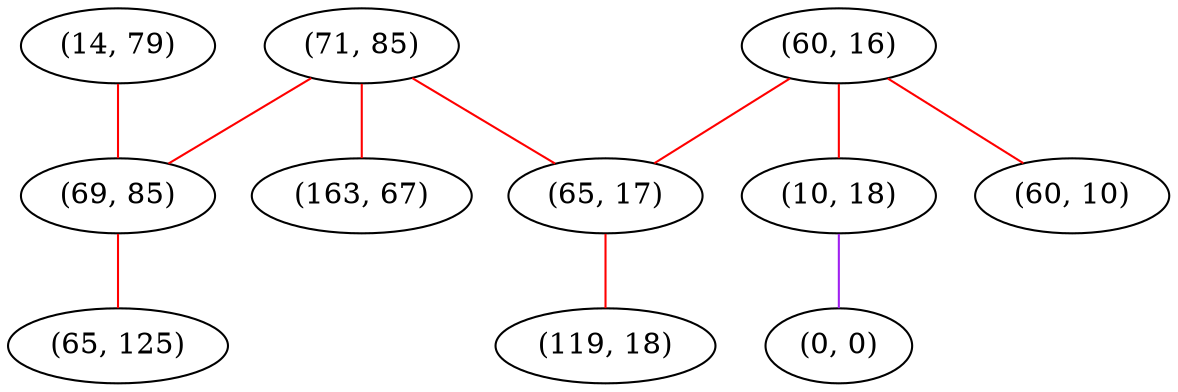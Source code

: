 graph "" {
"(71, 85)";
"(163, 67)";
"(60, 16)";
"(60, 10)";
"(65, 17)";
"(10, 18)";
"(0, 0)";
"(14, 79)";
"(69, 85)";
"(65, 125)";
"(119, 18)";
"(71, 85)" -- "(163, 67)"  [color=red, key=0, weight=1];
"(71, 85)" -- "(65, 17)"  [color=red, key=0, weight=1];
"(71, 85)" -- "(69, 85)"  [color=red, key=0, weight=1];
"(60, 16)" -- "(60, 10)"  [color=red, key=0, weight=1];
"(60, 16)" -- "(65, 17)"  [color=red, key=0, weight=1];
"(60, 16)" -- "(10, 18)"  [color=red, key=0, weight=1];
"(65, 17)" -- "(119, 18)"  [color=red, key=0, weight=1];
"(10, 18)" -- "(0, 0)"  [color=purple, key=0, weight=4];
"(14, 79)" -- "(69, 85)"  [color=red, key=0, weight=1];
"(69, 85)" -- "(65, 125)"  [color=red, key=0, weight=1];
}
